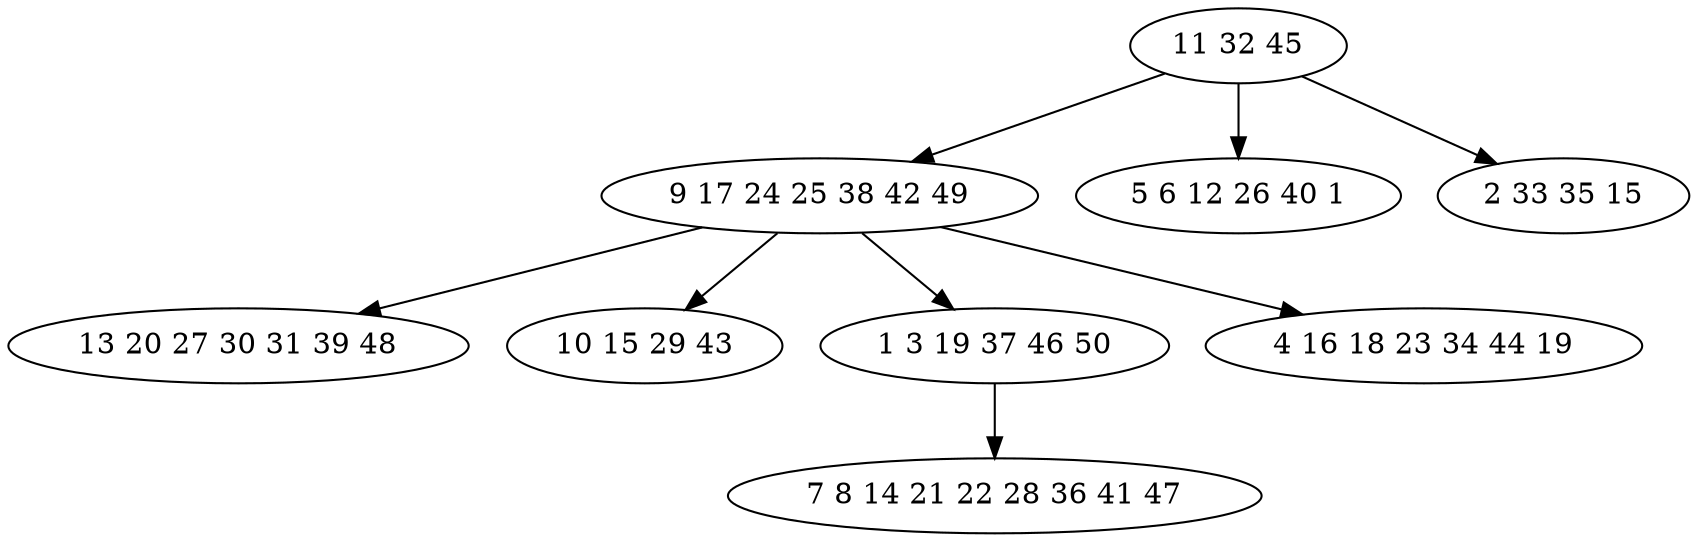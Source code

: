 digraph true_tree {
	"0" -> "1"
	"1" -> "2"
	"0" -> "3"
	"0" -> "4"
	"1" -> "5"
	"1" -> "6"
	"6" -> "7"
	"1" -> "8"
	"0" [label="11 32 45"];
	"1" [label="9 17 24 25 38 42 49"];
	"2" [label="13 20 27 30 31 39 48"];
	"3" [label="5 6 12 26 40 1"];
	"4" [label="2 33 35 15"];
	"5" [label="10 15 29 43"];
	"6" [label="1 3 19 37 46 50"];
	"7" [label="7 8 14 21 22 28 36 41 47"];
	"8" [label="4 16 18 23 34 44 19"];
}
